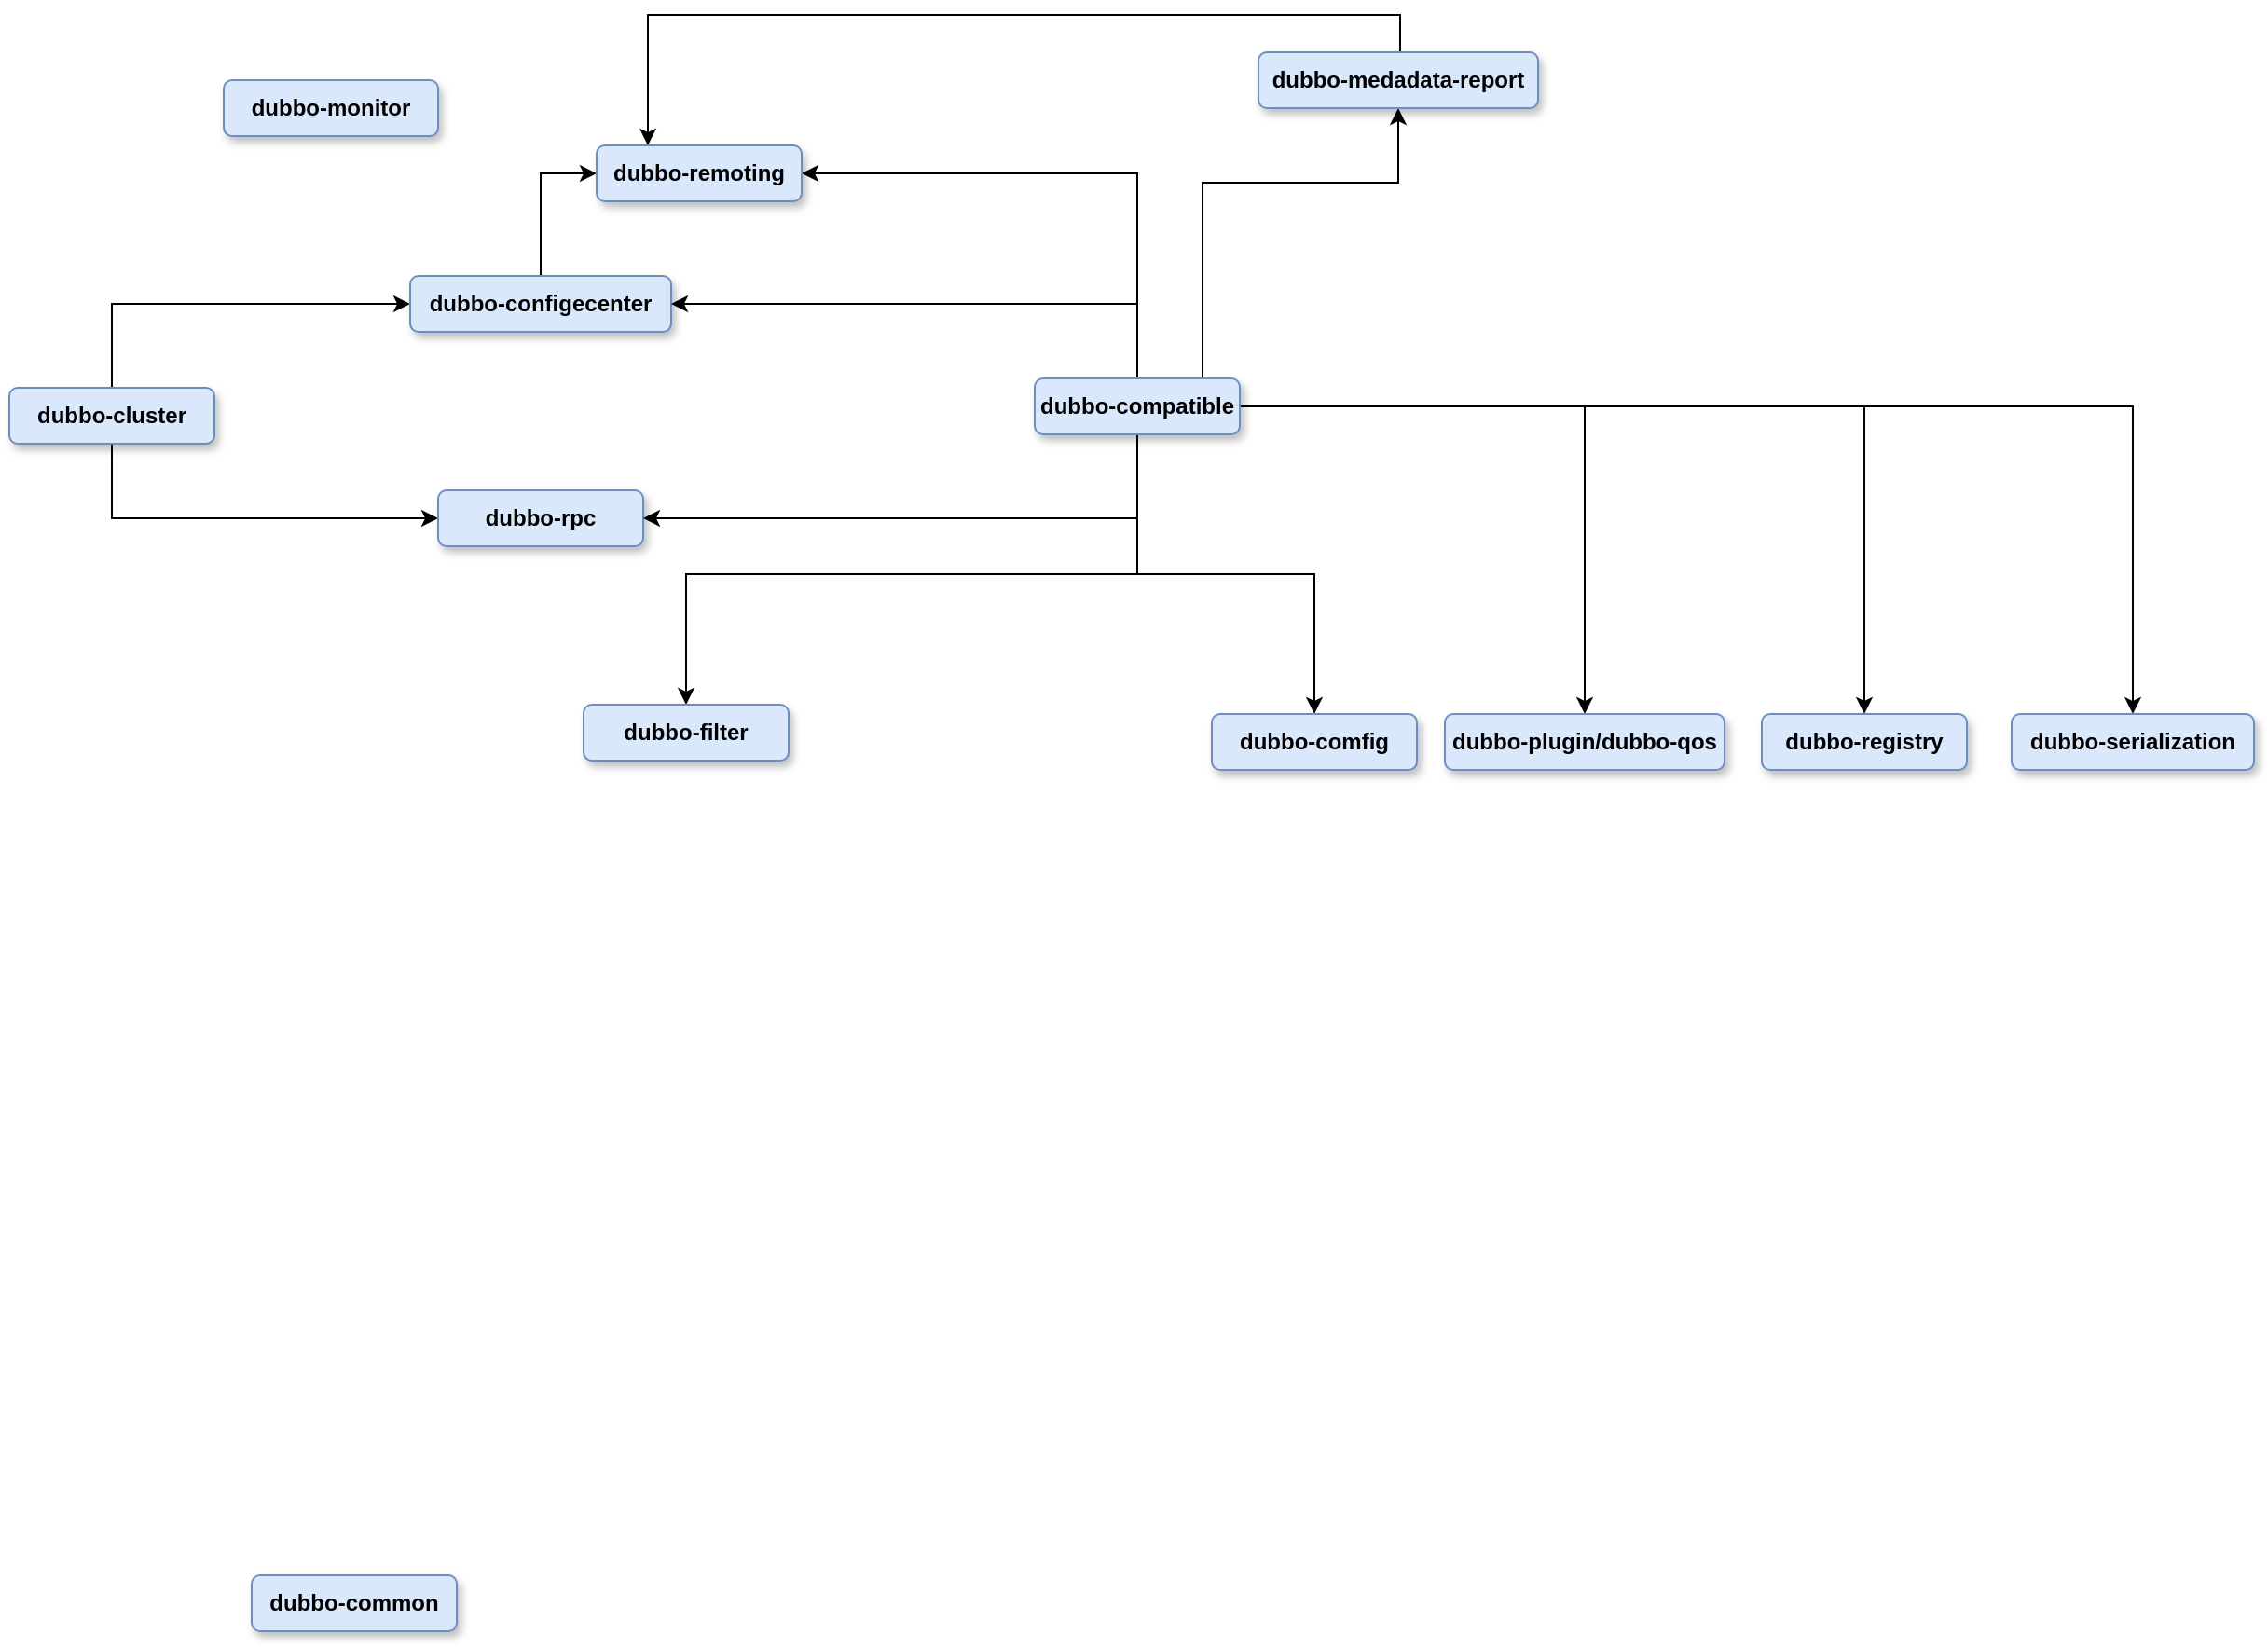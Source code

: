 <mxfile version="10.9.5" type="device"><diagram id="eZgDqs_l_Nvm_G-LsGU-" name="model"><mxGraphModel dx="946" dy="638" grid="1" gridSize="10" guides="1" tooltips="1" connect="1" arrows="1" fold="1" page="1" pageScale="1" pageWidth="827" pageHeight="1169" math="0" shadow="0"><root><mxCell id="0"/><mxCell id="1" parent="0"/><mxCell id="Rna0La0YvBywc9NAFUuL-3" value="" style="edgeStyle=orthogonalEdgeStyle;rounded=0;orthogonalLoop=1;jettySize=auto;html=1;" parent="1" source="Rna0La0YvBywc9NAFUuL-1" target="Rna0La0YvBywc9NAFUuL-2" edge="1"><mxGeometry relative="1" as="geometry"><Array as="points"><mxPoint x="105" y="390"/></Array></mxGeometry></mxCell><mxCell id="Rna0La0YvBywc9NAFUuL-5" value="" style="edgeStyle=orthogonalEdgeStyle;rounded=0;orthogonalLoop=1;jettySize=auto;html=1;" parent="1" source="Rna0La0YvBywc9NAFUuL-1" target="Rna0La0YvBywc9NAFUuL-4" edge="1"><mxGeometry relative="1" as="geometry"><Array as="points"><mxPoint x="105" y="275"/></Array></mxGeometry></mxCell><mxCell id="Rna0La0YvBywc9NAFUuL-1" value="&lt;b&gt;dubbo-cluster&lt;/b&gt;" style="rounded=1;whiteSpace=wrap;html=1;shadow=1;fillColor=#dae8fc;strokeColor=#6c8ebf;" parent="1" vertex="1"><mxGeometry x="50" y="320" width="110" height="30" as="geometry"/></mxCell><mxCell id="Rna0La0YvBywc9NAFUuL-34" value="" style="edgeStyle=orthogonalEdgeStyle;rounded=0;orthogonalLoop=1;jettySize=auto;html=1;entryX=0;entryY=0.5;entryDx=0;entryDy=0;" parent="1" source="Rna0La0YvBywc9NAFUuL-4" target="Rna0La0YvBywc9NAFUuL-18" edge="1"><mxGeometry relative="1" as="geometry"><mxPoint x="335" y="180" as="targetPoint"/></mxGeometry></mxCell><mxCell id="Rna0La0YvBywc9NAFUuL-4" value="&lt;b&gt;dubbo-configecenter&lt;/b&gt;" style="rounded=1;whiteSpace=wrap;html=1;shadow=1;fillColor=#dae8fc;strokeColor=#6c8ebf;" parent="1" vertex="1"><mxGeometry x="265" y="260" width="140" height="30" as="geometry"/></mxCell><mxCell id="Rna0La0YvBywc9NAFUuL-2" value="&lt;b&gt;dubbo-rpc&lt;/b&gt;" style="rounded=1;whiteSpace=wrap;html=1;shadow=1;fillColor=#dae8fc;strokeColor=#6c8ebf;" parent="1" vertex="1"><mxGeometry x="280" y="375" width="110" height="30" as="geometry"/></mxCell><mxCell id="Rna0La0YvBywc9NAFUuL-6" value="&lt;b&gt;dubbo-common&lt;/b&gt;" style="rounded=1;whiteSpace=wrap;html=1;shadow=1;fillColor=#dae8fc;strokeColor=#6c8ebf;" parent="1" vertex="1"><mxGeometry x="180" y="957" width="110" height="30" as="geometry"/></mxCell><mxCell id="Rna0La0YvBywc9NAFUuL-11" value="" style="edgeStyle=orthogonalEdgeStyle;rounded=0;orthogonalLoop=1;jettySize=auto;html=1;" parent="1" source="Rna0La0YvBywc9NAFUuL-8" target="Rna0La0YvBywc9NAFUuL-10" edge="1"><mxGeometry relative="1" as="geometry"><Array as="points"><mxPoint x="655" y="420"/><mxPoint x="413" y="420"/></Array></mxGeometry></mxCell><mxCell id="Rna0La0YvBywc9NAFUuL-13" value="" style="edgeStyle=orthogonalEdgeStyle;rounded=0;orthogonalLoop=1;jettySize=auto;html=1;" parent="1" source="Rna0La0YvBywc9NAFUuL-8" target="Rna0La0YvBywc9NAFUuL-12" edge="1"><mxGeometry relative="1" as="geometry"/></mxCell><mxCell id="Rna0La0YvBywc9NAFUuL-15" value="" style="edgeStyle=orthogonalEdgeStyle;rounded=0;orthogonalLoop=1;jettySize=auto;html=1;" parent="1" source="Rna0La0YvBywc9NAFUuL-8" target="Rna0La0YvBywc9NAFUuL-14" edge="1"><mxGeometry relative="1" as="geometry"/></mxCell><mxCell id="Rna0La0YvBywc9NAFUuL-19" value="" style="edgeStyle=orthogonalEdgeStyle;rounded=0;orthogonalLoop=1;jettySize=auto;html=1;" parent="1" source="Rna0La0YvBywc9NAFUuL-8" target="Rna0La0YvBywc9NAFUuL-18" edge="1"><mxGeometry relative="1" as="geometry"><Array as="points"><mxPoint x="655" y="205"/></Array></mxGeometry></mxCell><mxCell id="Rna0La0YvBywc9NAFUuL-20" value="" style="edgeStyle=orthogonalEdgeStyle;rounded=0;orthogonalLoop=1;jettySize=auto;html=1;entryX=1;entryY=0.5;entryDx=0;entryDy=0;" parent="1" source="Rna0La0YvBywc9NAFUuL-8" target="Rna0La0YvBywc9NAFUuL-2" edge="1"><mxGeometry relative="1" as="geometry"><Array as="points"><mxPoint x="655" y="390"/></Array></mxGeometry></mxCell><mxCell id="Rna0La0YvBywc9NAFUuL-23" value="" style="edgeStyle=orthogonalEdgeStyle;rounded=0;orthogonalLoop=1;jettySize=auto;html=1;" parent="1" source="Rna0La0YvBywc9NAFUuL-8" target="Rna0La0YvBywc9NAFUuL-22" edge="1"><mxGeometry relative="1" as="geometry"><Array as="points"><mxPoint x="1189" y="330"/></Array></mxGeometry></mxCell><mxCell id="Rna0La0YvBywc9NAFUuL-25" value="" style="edgeStyle=orthogonalEdgeStyle;rounded=0;orthogonalLoop=1;jettySize=auto;html=1;" parent="1" source="Rna0La0YvBywc9NAFUuL-8" target="Rna0La0YvBywc9NAFUuL-24" edge="1"><mxGeometry relative="1" as="geometry"><Array as="points"><mxPoint x="1045" y="330"/></Array></mxGeometry></mxCell><mxCell id="Rna0La0YvBywc9NAFUuL-26" value="" style="edgeStyle=orthogonalEdgeStyle;rounded=0;orthogonalLoop=1;jettySize=auto;html=1;" parent="1" source="Rna0La0YvBywc9NAFUuL-8" target="Rna0La0YvBywc9NAFUuL-4" edge="1"><mxGeometry relative="1" as="geometry"><Array as="points"><mxPoint x="655" y="275"/></Array></mxGeometry></mxCell><mxCell id="Rna0La0YvBywc9NAFUuL-28" value="" style="edgeStyle=orthogonalEdgeStyle;rounded=0;orthogonalLoop=1;jettySize=auto;html=1;" parent="1" source="Rna0La0YvBywc9NAFUuL-8" target="Rna0La0YvBywc9NAFUuL-27" edge="1"><mxGeometry relative="1" as="geometry"><Array as="points"><mxPoint x="690" y="210"/><mxPoint x="795" y="210"/></Array></mxGeometry></mxCell><mxCell id="Rna0La0YvBywc9NAFUuL-8" value="&lt;b&gt;dubbo-compatible&lt;/b&gt;" style="rounded=1;whiteSpace=wrap;html=1;shadow=1;fillColor=#dae8fc;strokeColor=#6c8ebf;" parent="1" vertex="1"><mxGeometry x="600" y="315" width="110" height="30" as="geometry"/></mxCell><mxCell id="Rna0La0YvBywc9NAFUuL-30" value="" style="edgeStyle=orthogonalEdgeStyle;rounded=0;orthogonalLoop=1;jettySize=auto;html=1;entryX=0.25;entryY=0;entryDx=0;entryDy=0;" parent="1" source="Rna0La0YvBywc9NAFUuL-27" target="Rna0La0YvBywc9NAFUuL-18" edge="1"><mxGeometry relative="1" as="geometry"><mxPoint x="665" y="630" as="targetPoint"/><Array as="points"><mxPoint x="796" y="120"/><mxPoint x="392" y="120"/></Array></mxGeometry></mxCell><mxCell id="Rna0La0YvBywc9NAFUuL-27" value="&lt;b&gt;dubbo-medadata-report&lt;/b&gt;" style="rounded=1;whiteSpace=wrap;html=1;shadow=1;fillColor=#dae8fc;strokeColor=#6c8ebf;" parent="1" vertex="1"><mxGeometry x="720" y="140" width="150" height="30" as="geometry"/></mxCell><mxCell id="Rna0La0YvBywc9NAFUuL-24" value="&lt;b&gt;dubbo-registry&lt;/b&gt;" style="rounded=1;whiteSpace=wrap;html=1;shadow=1;fillColor=#dae8fc;strokeColor=#6c8ebf;" parent="1" vertex="1"><mxGeometry x="990" y="495" width="110" height="30" as="geometry"/></mxCell><mxCell id="Rna0La0YvBywc9NAFUuL-22" value="&lt;b&gt;dubbo-serialization&lt;/b&gt;" style="rounded=1;whiteSpace=wrap;html=1;shadow=1;fillColor=#dae8fc;strokeColor=#6c8ebf;" parent="1" vertex="1"><mxGeometry x="1124" y="495" width="130" height="30" as="geometry"/></mxCell><mxCell id="Rna0La0YvBywc9NAFUuL-18" value="&lt;b&gt;dubbo-remoting&lt;/b&gt;" style="rounded=1;whiteSpace=wrap;html=1;shadow=1;fillColor=#dae8fc;strokeColor=#6c8ebf;" parent="1" vertex="1"><mxGeometry x="365" y="190" width="110" height="30" as="geometry"/></mxCell><mxCell id="Rna0La0YvBywc9NAFUuL-14" value="&lt;b&gt;dubbo-plugin/dubbo-qos&lt;br&gt;&lt;/b&gt;" style="rounded=1;whiteSpace=wrap;html=1;shadow=1;fillColor=#dae8fc;strokeColor=#6c8ebf;" parent="1" vertex="1"><mxGeometry x="820" y="495" width="150" height="30" as="geometry"/></mxCell><mxCell id="Rna0La0YvBywc9NAFUuL-12" value="&lt;b&gt;dubbo-comfig&lt;/b&gt;" style="rounded=1;whiteSpace=wrap;html=1;shadow=1;fillColor=#dae8fc;strokeColor=#6c8ebf;" parent="1" vertex="1"><mxGeometry x="695" y="495" width="110" height="30" as="geometry"/></mxCell><mxCell id="Rna0La0YvBywc9NAFUuL-10" value="&lt;b&gt;dubbo-filter&lt;/b&gt;" style="rounded=1;whiteSpace=wrap;html=1;shadow=1;fillColor=#dae8fc;strokeColor=#6c8ebf;" parent="1" vertex="1"><mxGeometry x="358" y="490" width="110" height="30" as="geometry"/></mxCell><mxCell id="Rna0La0YvBywc9NAFUuL-36" value="&lt;b&gt;dubbo-monitor&lt;/b&gt;&lt;br&gt;" style="rounded=1;whiteSpace=wrap;html=1;shadow=1;fillColor=#dae8fc;strokeColor=#6c8ebf;" parent="1" vertex="1"><mxGeometry x="165" y="155" width="115" height="30" as="geometry"/></mxCell></root></mxGraphModel></diagram></mxfile>
